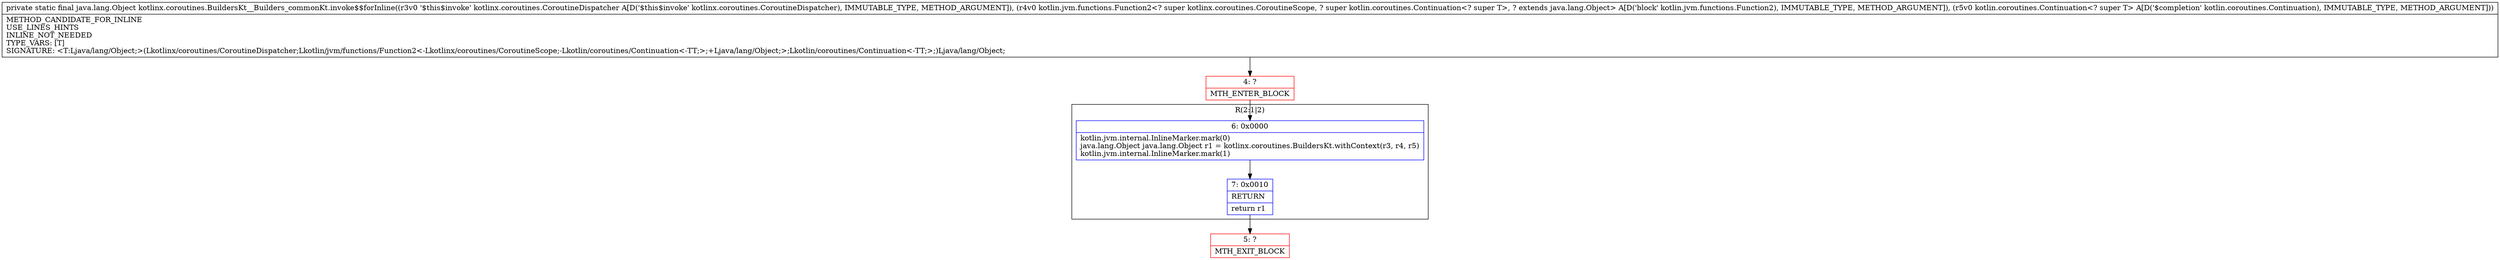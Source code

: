 digraph "CFG forkotlinx.coroutines.BuildersKt__Builders_commonKt.invoke$$forInline(Lkotlinx\/coroutines\/CoroutineDispatcher;Lkotlin\/jvm\/functions\/Function2;Lkotlin\/coroutines\/Continuation;)Ljava\/lang\/Object;" {
subgraph cluster_Region_62161047 {
label = "R(2:1|2)";
node [shape=record,color=blue];
Node_6 [shape=record,label="{6\:\ 0x0000|kotlin.jvm.internal.InlineMarker.mark(0)\ljava.lang.Object java.lang.Object r1 = kotlinx.coroutines.BuildersKt.withContext(r3, r4, r5)\lkotlin.jvm.internal.InlineMarker.mark(1)\l}"];
Node_7 [shape=record,label="{7\:\ 0x0010|RETURN\l|return r1\l}"];
}
Node_4 [shape=record,color=red,label="{4\:\ ?|MTH_ENTER_BLOCK\l}"];
Node_5 [shape=record,color=red,label="{5\:\ ?|MTH_EXIT_BLOCK\l}"];
MethodNode[shape=record,label="{private static final java.lang.Object kotlinx.coroutines.BuildersKt__Builders_commonKt.invoke$$forInline((r3v0 '$this$invoke' kotlinx.coroutines.CoroutineDispatcher A[D('$this$invoke' kotlinx.coroutines.CoroutineDispatcher), IMMUTABLE_TYPE, METHOD_ARGUMENT]), (r4v0 kotlin.jvm.functions.Function2\<? super kotlinx.coroutines.CoroutineScope, ? super kotlin.coroutines.Continuation\<? super T\>, ? extends java.lang.Object\> A[D('block' kotlin.jvm.functions.Function2), IMMUTABLE_TYPE, METHOD_ARGUMENT]), (r5v0 kotlin.coroutines.Continuation\<? super T\> A[D('$completion' kotlin.coroutines.Continuation), IMMUTABLE_TYPE, METHOD_ARGUMENT]))  | METHOD_CANDIDATE_FOR_INLINE\lUSE_LINES_HINTS\lINLINE_NOT_NEEDED\lTYPE_VARS: [T]\lSIGNATURE: \<T:Ljava\/lang\/Object;\>(Lkotlinx\/coroutines\/CoroutineDispatcher;Lkotlin\/jvm\/functions\/Function2\<\-Lkotlinx\/coroutines\/CoroutineScope;\-Lkotlin\/coroutines\/Continuation\<\-TT;\>;+Ljava\/lang\/Object;\>;Lkotlin\/coroutines\/Continuation\<\-TT;\>;)Ljava\/lang\/Object;\l}"];
MethodNode -> Node_4;Node_6 -> Node_7;
Node_7 -> Node_5;
Node_4 -> Node_6;
}

